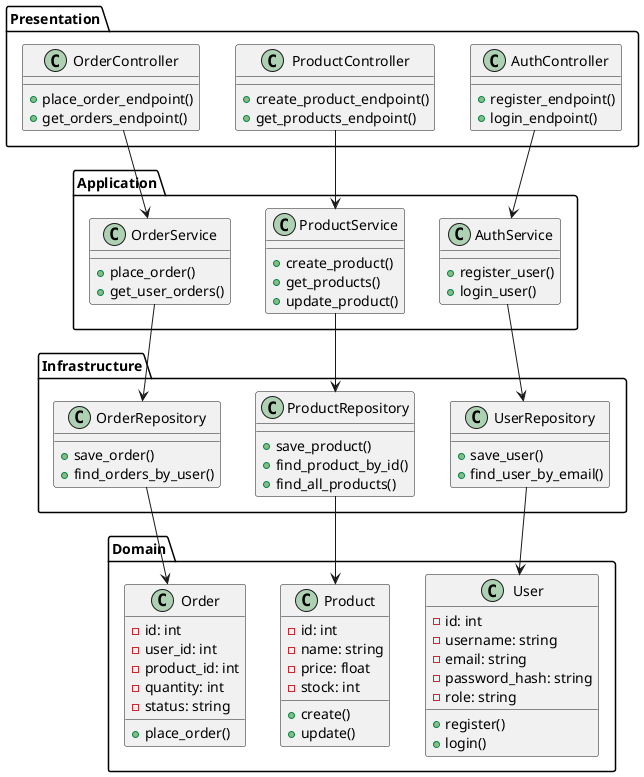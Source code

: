 @startuml
package "Domain" {
  class User {
    -id: int
    -username: string
    -email: string
    -password_hash: string
    -role: string
    +register()
    +login()
  }

  class Product {
    -id: int
    -name: string
    -price: float
    -stock: int
    +create()
    +update()
  }

  class Order {
    -id: int
    -user_id: int
    -product_id: int
    -quantity: int
    -status: string
    +place_order()
  }
}

package "Application" {
  class AuthService {
    +register_user()
    +login_user()
  }

  class ProductService {
    +create_product()
    +get_products()
    +update_product()
  }

  class OrderService {
    +place_order()
    +get_user_orders()
  }
}

package "Infrastructure" {
  class UserRepository {
    +save_user()
    +find_user_by_email()
  }

  class ProductRepository {
    +save_product()
    +find_product_by_id()
    +find_all_products()
  }

  class OrderRepository {
    +save_order()
    +find_orders_by_user()
  }
}

package "Presentation" {
  class AuthController {
    +register_endpoint()
    +login_endpoint()
  }

  class ProductController {
    +create_product_endpoint()
    +get_products_endpoint()
  }

  class OrderController {
    +place_order_endpoint()
    +get_orders_endpoint()
  }
}

UserRepository --> User
ProductRepository --> Product
OrderRepository --> Order
AuthService --> UserRepository
ProductService --> ProductRepository
OrderService --> OrderRepository
AuthController --> AuthService
ProductController --> ProductService
OrderController --> OrderService
@enduml